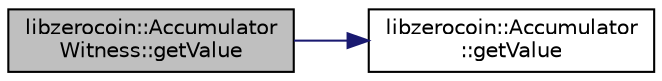 digraph "libzerocoin::AccumulatorWitness::getValue"
{
 // LATEX_PDF_SIZE
  edge [fontname="Helvetica",fontsize="10",labelfontname="Helvetica",labelfontsize="10"];
  node [fontname="Helvetica",fontsize="10",shape=record];
  rankdir="LR";
  Node7 [label="libzerocoin::Accumulator\lWitness::getValue",height=0.2,width=0.4,color="black", fillcolor="grey75", style="filled", fontcolor="black",tooltip=" "];
  Node7 -> Node8 [color="midnightblue",fontsize="10",style="solid"];
  Node8 [label="libzerocoin::Accumulator\l::getValue",height=0.2,width=0.4,color="black", fillcolor="white", style="filled",URL="$classlibzerocoin_1_1_accumulator.html#abe9f6281164864e8cd7ca48ad8a7bd18",tooltip=" "];
}
